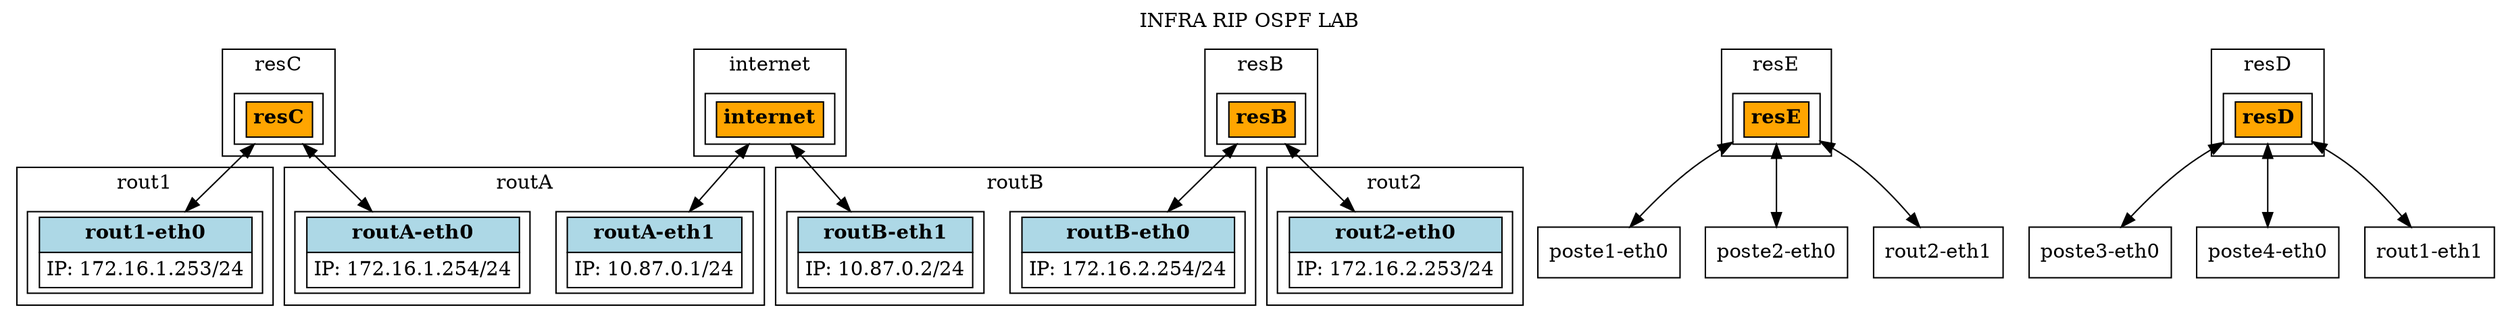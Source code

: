 digraph G { 
    label = "INFRA RIP OSPF LAB";
    labelloc = top;
 
    node [shape=record];
    edge [dir=both];
subgraph cluster_0 {
		label = poste1;
	
	}
subgraph cluster_1 {
		label = poste2;
	
	}
subgraph cluster_2 {
		label = poste3;
	
	}
subgraph cluster_3 {
		label = poste4;
	
	}
subgraph cluster_4 {
		label = routA;
	
        "routA-eth0" [label=<
            <table border="0" cellborder="1" cellspacing="0" cellpadding="4">
                <tr><td bgcolor="lightblue"><b>routA-eth0</b></td></tr>
                <tr><td align="left">IP: 172.16.1.254/24</td></tr>
            </table>
        >];
        "routA-eth1" [label=<
            <table border="0" cellborder="1" cellspacing="0" cellpadding="4">
                <tr><td bgcolor="lightblue"><b>routA-eth1</b></td></tr>
                <tr><td align="left">IP: 10.87.0.1/24</td></tr>
            </table>
        >];
	}
subgraph cluster_5 {
		label = rout1;
	
        "rout1-eth0" [label=<
            <table border="0" cellborder="1" cellspacing="0" cellpadding="4">
                <tr><td bgcolor="lightblue"><b>rout1-eth0</b></td></tr>
                <tr><td align="left">IP: 172.16.1.253/24</td></tr>
            </table>
        >];
	}
subgraph cluster_6 {
		label = rout2;
	
        "rout2-eth0" [label=<
            <table border="0" cellborder="1" cellspacing="0" cellpadding="4">
                <tr><td bgcolor="lightblue"><b>rout2-eth0</b></td></tr>
                <tr><td align="left">IP: 172.16.2.253/24</td></tr>
            </table>
        >];
	}
subgraph cluster_7 {
		label = routB;
	
        "routB-eth0" [label=<
            <table border="0" cellborder="1" cellspacing="0" cellpadding="4">
                <tr><td bgcolor="lightblue"><b>routB-eth0</b></td></tr>
                <tr><td align="left">IP: 172.16.2.254/24</td></tr>
            </table>
        >];
        "routB-eth1" [label=<
            <table border="0" cellborder="1" cellspacing="0" cellpadding="4">
                <tr><td bgcolor="lightblue"><b>routB-eth1</b></td></tr>
                <tr><td align="left">IP: 10.87.0.2/24</td></tr>
            </table>
        >];
	}
subgraph cluster_8 {
		label = resE;
	
        "resE" [label=<
            <table border="0" cellborder="1" cellspacing="0" cellpadding="4">
                <tr><td bgcolor="orange"><b>resE</b></td></tr>
            </table>
        >];
	}
subgraph cluster_9 {
		label = resB;
	
        "resB" [label=<
            <table border="0" cellborder="1" cellspacing="0" cellpadding="4">
                <tr><td bgcolor="orange"><b>resB</b></td></tr>
            </table>
        >];
	}
subgraph cluster_10 {
		label = resC;
	
        "resC" [label=<
            <table border="0" cellborder="1" cellspacing="0" cellpadding="4">
                <tr><td bgcolor="orange"><b>resC</b></td></tr>
            </table>
        >];
	}
subgraph cluster_11 {
		label = resD;
	
        "resD" [label=<
            <table border="0" cellborder="1" cellspacing="0" cellpadding="4">
                <tr><td bgcolor="orange"><b>resD</b></td></tr>
            </table>
        >];
	}
subgraph cluster_12 {
		label = internet;
	
        "internet" [label=<
            <table border="0" cellborder="1" cellspacing="0" cellpadding="4">
                <tr><td bgcolor="orange"><b>internet</b></td></tr>
            </table>
        >];
	}
 "resE"->"poste1-eth0"; 
 "resE"->"poste2-eth0"; 
 "resD"->"poste3-eth0"; 
 "resD"->"poste4-eth0"; 
 "resC"->"rout1-eth0"; 
 "resD"->"rout1-eth1"; 
 "resB"->"rout2-eth0"; 
 "resE"->"rout2-eth1"; 
 "resC"->"routA-eth0"; 
 "internet"->"routA-eth1"; 
 "resB"->"routB-eth0"; 
 "internet"->"routB-eth1"; 
}
